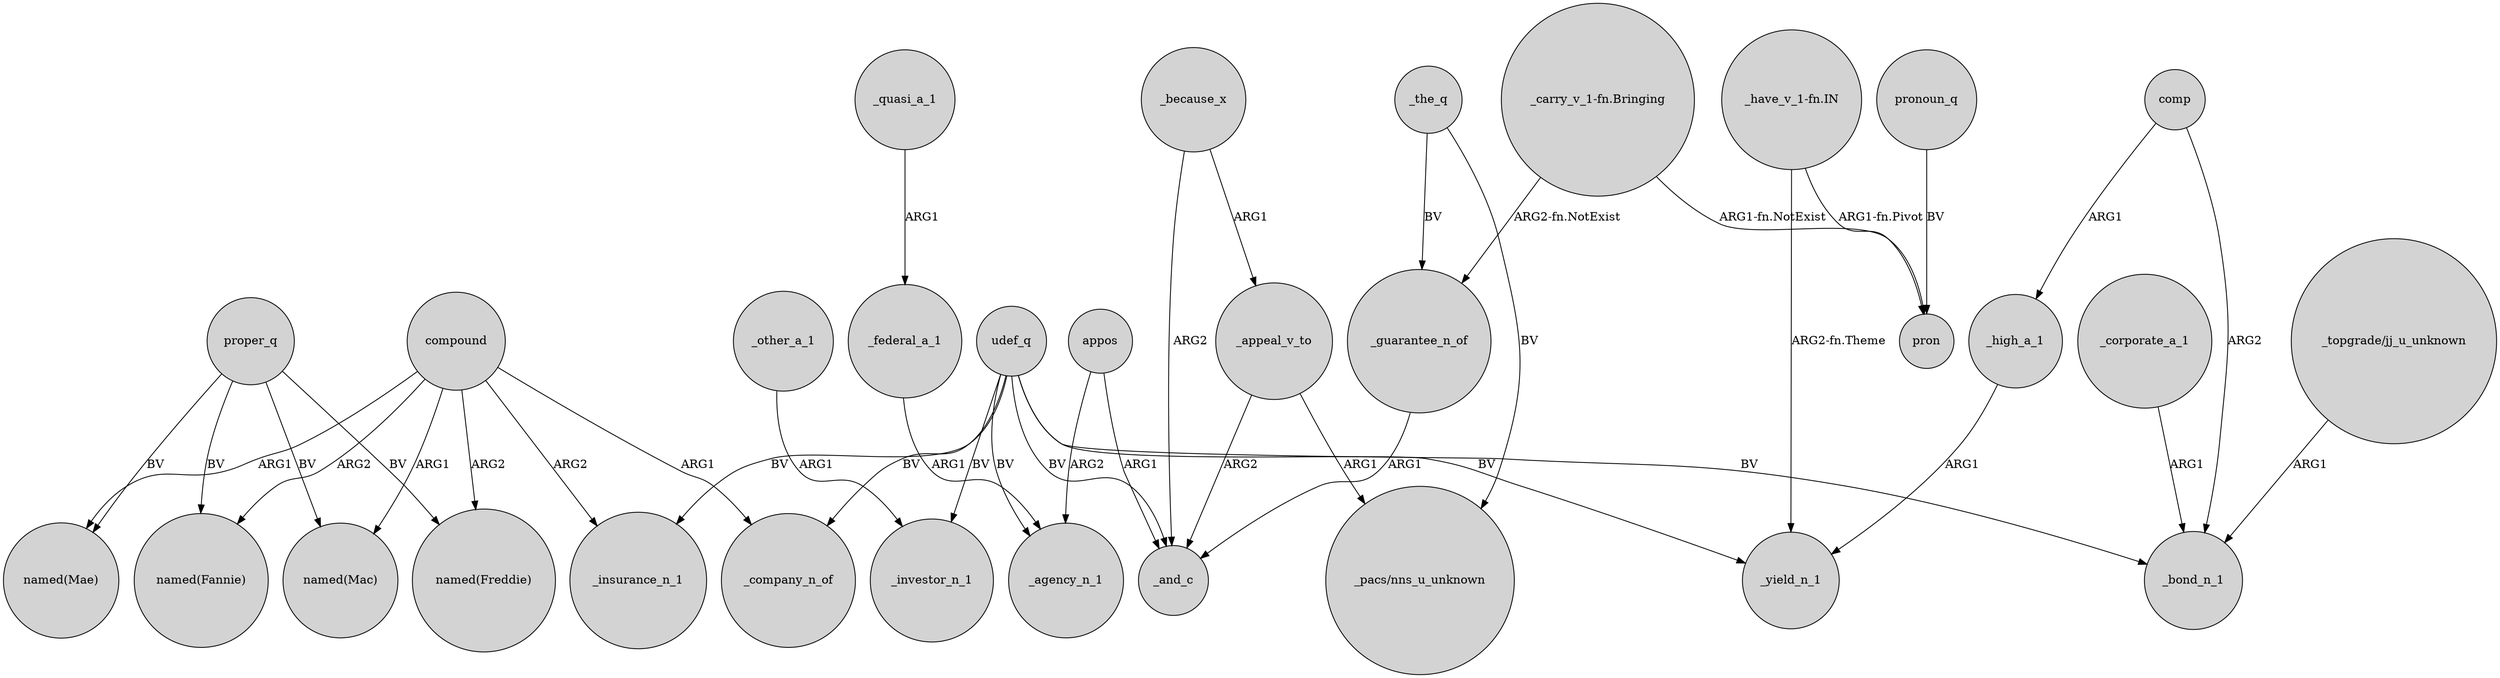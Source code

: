 digraph {
	node [shape=circle style=filled]
	_other_a_1 -> _investor_n_1 [label=ARG1]
	compound -> _insurance_n_1 [label=ARG2]
	udef_q -> _investor_n_1 [label=BV]
	appos -> _and_c [label=ARG1]
	proper_q -> "named(Mae)" [label=BV]
	compound -> "named(Mae)" [label=ARG1]
	udef_q -> _insurance_n_1 [label=BV]
	_guarantee_n_of -> _and_c [label=ARG1]
	_corporate_a_1 -> _bond_n_1 [label=ARG1]
	compound -> "named(Fannie)" [label=ARG2]
	"_have_v_1-fn.IN" -> _yield_n_1 [label="ARG2-fn.Theme"]
	comp -> _high_a_1 [label=ARG1]
	_the_q -> _guarantee_n_of [label=BV]
	"_have_v_1-fn.IN" -> pron [label="ARG1-fn.Pivot"]
	appos -> _agency_n_1 [label=ARG2]
	compound -> _company_n_of [label=ARG1]
	pronoun_q -> pron [label=BV]
	"_carry_v_1-fn.Bringing" -> _guarantee_n_of [label="ARG2-fn.NotExist"]
	udef_q -> _bond_n_1 [label=BV]
	_appeal_v_to -> _and_c [label=ARG2]
	proper_q -> "named(Mac)" [label=BV]
	proper_q -> "named(Freddie)" [label=BV]
	comp -> _bond_n_1 [label=ARG2]
	"_topgrade/jj_u_unknown" -> _bond_n_1 [label=ARG1]
	_the_q -> "_pacs/nns_u_unknown" [label=BV]
	_high_a_1 -> _yield_n_1 [label=ARG1]
	udef_q -> _agency_n_1 [label=BV]
	_appeal_v_to -> "_pacs/nns_u_unknown" [label=ARG1]
	_quasi_a_1 -> _federal_a_1 [label=ARG1]
	_because_x -> _appeal_v_to [label=ARG1]
	compound -> "named(Freddie)" [label=ARG2]
	_federal_a_1 -> _agency_n_1 [label=ARG1]
	compound -> "named(Mac)" [label=ARG1]
	proper_q -> "named(Fannie)" [label=BV]
	udef_q -> _company_n_of [label=BV]
	udef_q -> _and_c [label=BV]
	udef_q -> _yield_n_1 [label=BV]
	"_carry_v_1-fn.Bringing" -> pron [label="ARG1-fn.NotExist"]
	_because_x -> _and_c [label=ARG2]
}

